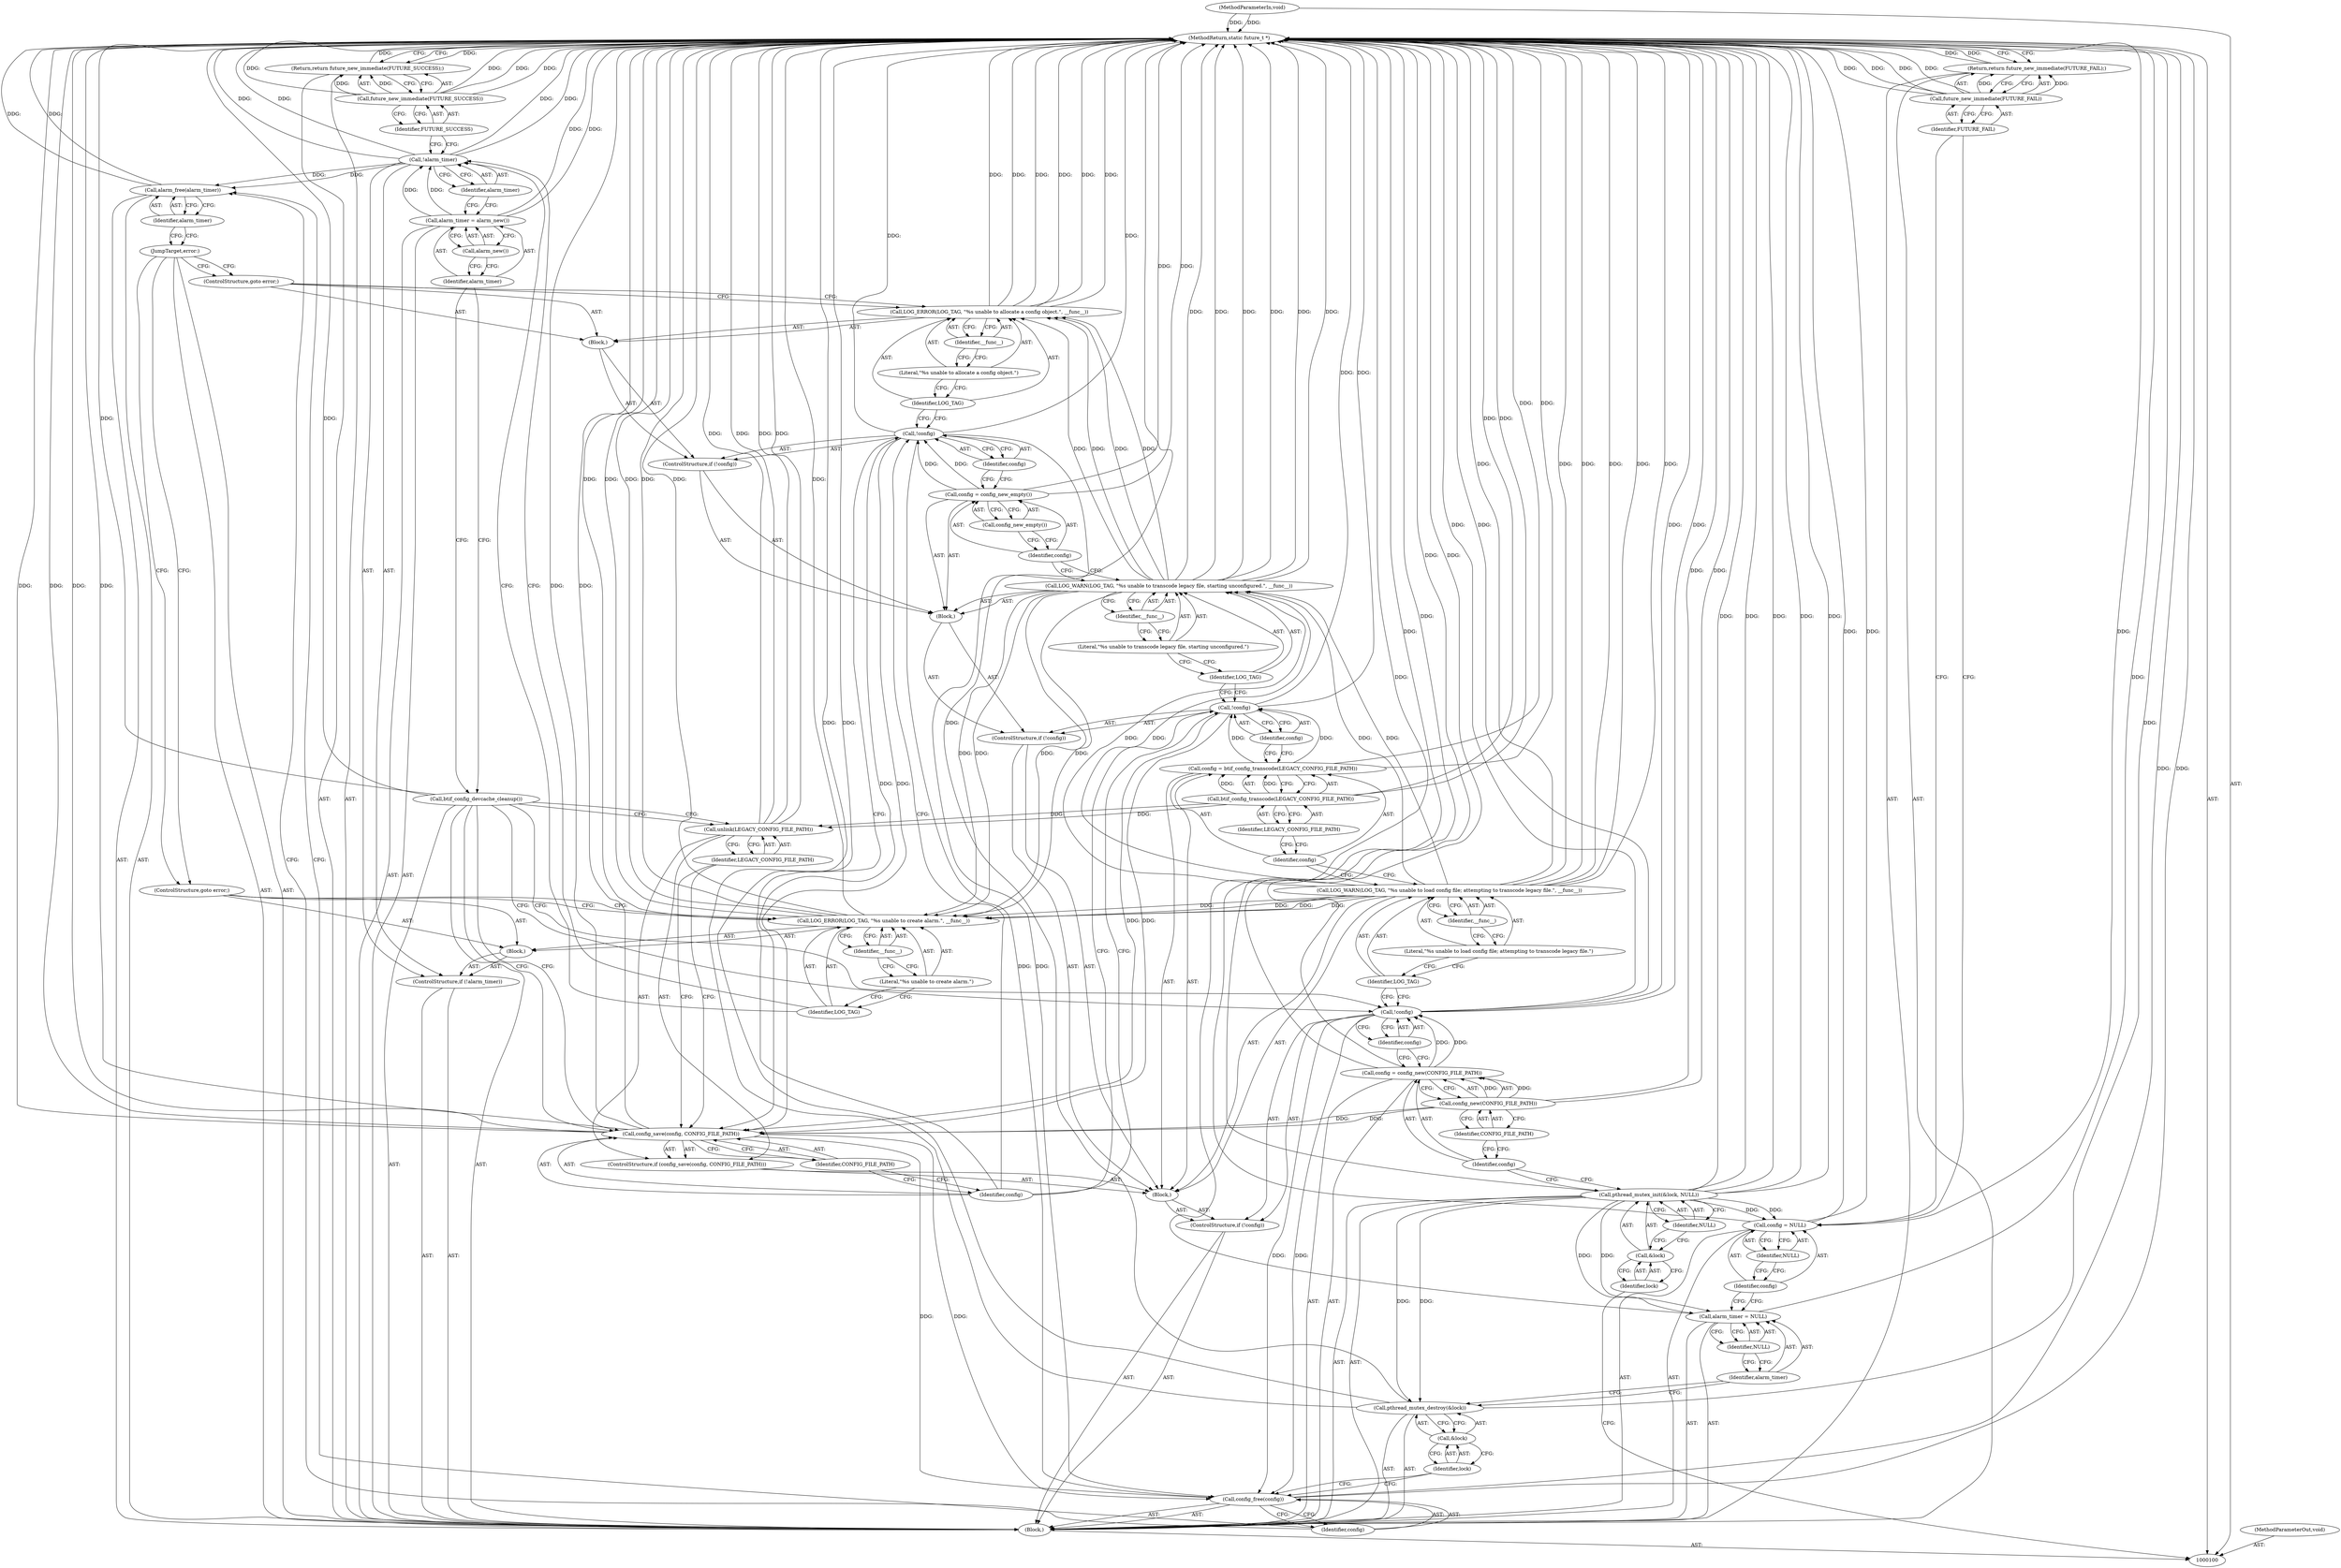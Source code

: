 digraph "0_Android_d77f1999ecece56c1cbb333f4ddc26f0b5bac2c5_1" {
"1000182" [label="(MethodReturn,static future_t *)"];
"1000101" [label="(MethodParameterIn,void)"];
"1000260" [label="(MethodParameterOut,void)"];
"1000102" [label="(Block,)"];
"1000134" [label="(ControlStructure,if (!config))"];
"1000137" [label="(Block,)"];
"1000135" [label="(Call,!config)"];
"1000136" [label="(Identifier,config)"];
"1000139" [label="(Identifier,LOG_TAG)"];
"1000140" [label="(Literal,\"%s unable to allocate a config object.\")"];
"1000141" [label="(Identifier,__func__)"];
"1000138" [label="(Call,LOG_ERROR(LOG_TAG, \"%s unable to allocate a config object.\", __func__))"];
"1000142" [label="(ControlStructure,goto error;)"];
"1000143" [label="(ControlStructure,if (config_save(config, CONFIG_FILE_PATH)))"];
"1000145" [label="(Identifier,config)"];
"1000146" [label="(Identifier,CONFIG_FILE_PATH)"];
"1000144" [label="(Call,config_save(config, CONFIG_FILE_PATH))"];
"1000148" [label="(Identifier,LEGACY_CONFIG_FILE_PATH)"];
"1000147" [label="(Call,unlink(LEGACY_CONFIG_FILE_PATH))"];
"1000103" [label="(Call,pthread_mutex_init(&lock, NULL))"];
"1000104" [label="(Call,&lock)"];
"1000105" [label="(Identifier,lock)"];
"1000106" [label="(Identifier,NULL)"];
"1000149" [label="(Call,btif_config_devcache_cleanup())"];
"1000152" [label="(Call,alarm_new())"];
"1000150" [label="(Call,alarm_timer = alarm_new())"];
"1000151" [label="(Identifier,alarm_timer)"];
"1000153" [label="(ControlStructure,if (!alarm_timer))"];
"1000156" [label="(Block,)"];
"1000154" [label="(Call,!alarm_timer)"];
"1000155" [label="(Identifier,alarm_timer)"];
"1000158" [label="(Identifier,LOG_TAG)"];
"1000159" [label="(Literal,\"%s unable to create alarm.\")"];
"1000157" [label="(Call,LOG_ERROR(LOG_TAG, \"%s unable to create alarm.\", __func__))"];
"1000160" [label="(Identifier,__func__)"];
"1000161" [label="(ControlStructure,goto error;)"];
"1000162" [label="(Return,return future_new_immediate(FUTURE_SUCCESS);)"];
"1000164" [label="(Identifier,FUTURE_SUCCESS)"];
"1000163" [label="(Call,future_new_immediate(FUTURE_SUCCESS))"];
"1000109" [label="(Call,config_new(CONFIG_FILE_PATH))"];
"1000107" [label="(Call,config = config_new(CONFIG_FILE_PATH))"];
"1000108" [label="(Identifier,config)"];
"1000110" [label="(Identifier,CONFIG_FILE_PATH)"];
"1000165" [label="(JumpTarget,error:)"];
"1000167" [label="(Identifier,alarm_timer)"];
"1000166" [label="(Call,alarm_free(alarm_timer))"];
"1000169" [label="(Identifier,config)"];
"1000168" [label="(Call,config_free(config))"];
"1000170" [label="(Call,pthread_mutex_destroy(&lock))"];
"1000171" [label="(Call,&lock)"];
"1000172" [label="(Identifier,lock)"];
"1000175" [label="(Identifier,NULL)"];
"1000173" [label="(Call,alarm_timer = NULL)"];
"1000174" [label="(Identifier,alarm_timer)"];
"1000178" [label="(Identifier,NULL)"];
"1000176" [label="(Call,config = NULL)"];
"1000177" [label="(Identifier,config)"];
"1000179" [label="(Return,return future_new_immediate(FUTURE_FAIL);)"];
"1000181" [label="(Identifier,FUTURE_FAIL)"];
"1000180" [label="(Call,future_new_immediate(FUTURE_FAIL))"];
"1000111" [label="(ControlStructure,if (!config))"];
"1000114" [label="(Block,)"];
"1000112" [label="(Call,!config)"];
"1000113" [label="(Identifier,config)"];
"1000116" [label="(Identifier,LOG_TAG)"];
"1000117" [label="(Literal,\"%s unable to load config file; attempting to transcode legacy file.\")"];
"1000115" [label="(Call,LOG_WARN(LOG_TAG, \"%s unable to load config file; attempting to transcode legacy file.\", __func__))"];
"1000118" [label="(Identifier,__func__)"];
"1000121" [label="(Call,btif_config_transcode(LEGACY_CONFIG_FILE_PATH))"];
"1000122" [label="(Identifier,LEGACY_CONFIG_FILE_PATH)"];
"1000119" [label="(Call,config = btif_config_transcode(LEGACY_CONFIG_FILE_PATH))"];
"1000120" [label="(Identifier,config)"];
"1000123" [label="(ControlStructure,if (!config))"];
"1000126" [label="(Block,)"];
"1000124" [label="(Call,!config)"];
"1000125" [label="(Identifier,config)"];
"1000128" [label="(Identifier,LOG_TAG)"];
"1000129" [label="(Literal,\"%s unable to transcode legacy file, starting unconfigured.\")"];
"1000127" [label="(Call,LOG_WARN(LOG_TAG, \"%s unable to transcode legacy file, starting unconfigured.\", __func__))"];
"1000130" [label="(Identifier,__func__)"];
"1000133" [label="(Call,config_new_empty())"];
"1000131" [label="(Call,config = config_new_empty())"];
"1000132" [label="(Identifier,config)"];
"1000182" -> "1000100"  [label="AST: "];
"1000182" -> "1000162"  [label="CFG: "];
"1000182" -> "1000179"  [label="CFG: "];
"1000162" -> "1000182"  [label="DDG: "];
"1000179" -> "1000182"  [label="DDG: "];
"1000176" -> "1000182"  [label="DDG: "];
"1000176" -> "1000182"  [label="DDG: "];
"1000157" -> "1000182"  [label="DDG: "];
"1000157" -> "1000182"  [label="DDG: "];
"1000157" -> "1000182"  [label="DDG: "];
"1000103" -> "1000182"  [label="DDG: "];
"1000103" -> "1000182"  [label="DDG: "];
"1000103" -> "1000182"  [label="DDG: "];
"1000180" -> "1000182"  [label="DDG: "];
"1000180" -> "1000182"  [label="DDG: "];
"1000127" -> "1000182"  [label="DDG: "];
"1000127" -> "1000182"  [label="DDG: "];
"1000127" -> "1000182"  [label="DDG: "];
"1000115" -> "1000182"  [label="DDG: "];
"1000115" -> "1000182"  [label="DDG: "];
"1000115" -> "1000182"  [label="DDG: "];
"1000154" -> "1000182"  [label="DDG: "];
"1000154" -> "1000182"  [label="DDG: "];
"1000168" -> "1000182"  [label="DDG: "];
"1000163" -> "1000182"  [label="DDG: "];
"1000163" -> "1000182"  [label="DDG: "];
"1000138" -> "1000182"  [label="DDG: "];
"1000138" -> "1000182"  [label="DDG: "];
"1000138" -> "1000182"  [label="DDG: "];
"1000166" -> "1000182"  [label="DDG: "];
"1000150" -> "1000182"  [label="DDG: "];
"1000144" -> "1000182"  [label="DDG: "];
"1000144" -> "1000182"  [label="DDG: "];
"1000144" -> "1000182"  [label="DDG: "];
"1000119" -> "1000182"  [label="DDG: "];
"1000149" -> "1000182"  [label="DDG: "];
"1000147" -> "1000182"  [label="DDG: "];
"1000147" -> "1000182"  [label="DDG: "];
"1000131" -> "1000182"  [label="DDG: "];
"1000112" -> "1000182"  [label="DDG: "];
"1000112" -> "1000182"  [label="DDG: "];
"1000135" -> "1000182"  [label="DDG: "];
"1000101" -> "1000182"  [label="DDG: "];
"1000109" -> "1000182"  [label="DDG: "];
"1000121" -> "1000182"  [label="DDG: "];
"1000170" -> "1000182"  [label="DDG: "];
"1000170" -> "1000182"  [label="DDG: "];
"1000173" -> "1000182"  [label="DDG: "];
"1000107" -> "1000182"  [label="DDG: "];
"1000124" -> "1000182"  [label="DDG: "];
"1000101" -> "1000100"  [label="AST: "];
"1000101" -> "1000182"  [label="DDG: "];
"1000260" -> "1000100"  [label="AST: "];
"1000102" -> "1000100"  [label="AST: "];
"1000103" -> "1000102"  [label="AST: "];
"1000107" -> "1000102"  [label="AST: "];
"1000111" -> "1000102"  [label="AST: "];
"1000149" -> "1000102"  [label="AST: "];
"1000150" -> "1000102"  [label="AST: "];
"1000153" -> "1000102"  [label="AST: "];
"1000162" -> "1000102"  [label="AST: "];
"1000165" -> "1000102"  [label="AST: "];
"1000166" -> "1000102"  [label="AST: "];
"1000168" -> "1000102"  [label="AST: "];
"1000170" -> "1000102"  [label="AST: "];
"1000173" -> "1000102"  [label="AST: "];
"1000176" -> "1000102"  [label="AST: "];
"1000179" -> "1000102"  [label="AST: "];
"1000134" -> "1000126"  [label="AST: "];
"1000135" -> "1000134"  [label="AST: "];
"1000137" -> "1000134"  [label="AST: "];
"1000137" -> "1000134"  [label="AST: "];
"1000138" -> "1000137"  [label="AST: "];
"1000142" -> "1000137"  [label="AST: "];
"1000135" -> "1000134"  [label="AST: "];
"1000135" -> "1000136"  [label="CFG: "];
"1000136" -> "1000135"  [label="AST: "];
"1000139" -> "1000135"  [label="CFG: "];
"1000145" -> "1000135"  [label="CFG: "];
"1000135" -> "1000182"  [label="DDG: "];
"1000131" -> "1000135"  [label="DDG: "];
"1000135" -> "1000144"  [label="DDG: "];
"1000135" -> "1000168"  [label="DDG: "];
"1000136" -> "1000135"  [label="AST: "];
"1000136" -> "1000131"  [label="CFG: "];
"1000135" -> "1000136"  [label="CFG: "];
"1000139" -> "1000138"  [label="AST: "];
"1000139" -> "1000135"  [label="CFG: "];
"1000140" -> "1000139"  [label="CFG: "];
"1000140" -> "1000138"  [label="AST: "];
"1000140" -> "1000139"  [label="CFG: "];
"1000141" -> "1000140"  [label="CFG: "];
"1000141" -> "1000138"  [label="AST: "];
"1000141" -> "1000140"  [label="CFG: "];
"1000138" -> "1000141"  [label="CFG: "];
"1000138" -> "1000137"  [label="AST: "];
"1000138" -> "1000141"  [label="CFG: "];
"1000139" -> "1000138"  [label="AST: "];
"1000140" -> "1000138"  [label="AST: "];
"1000141" -> "1000138"  [label="AST: "];
"1000142" -> "1000138"  [label="CFG: "];
"1000138" -> "1000182"  [label="DDG: "];
"1000138" -> "1000182"  [label="DDG: "];
"1000138" -> "1000182"  [label="DDG: "];
"1000127" -> "1000138"  [label="DDG: "];
"1000127" -> "1000138"  [label="DDG: "];
"1000142" -> "1000137"  [label="AST: "];
"1000142" -> "1000138"  [label="CFG: "];
"1000165" -> "1000142"  [label="CFG: "];
"1000143" -> "1000114"  [label="AST: "];
"1000144" -> "1000143"  [label="AST: "];
"1000147" -> "1000143"  [label="AST: "];
"1000145" -> "1000144"  [label="AST: "];
"1000145" -> "1000135"  [label="CFG: "];
"1000145" -> "1000124"  [label="CFG: "];
"1000146" -> "1000145"  [label="CFG: "];
"1000146" -> "1000144"  [label="AST: "];
"1000146" -> "1000145"  [label="CFG: "];
"1000144" -> "1000146"  [label="CFG: "];
"1000144" -> "1000143"  [label="AST: "];
"1000144" -> "1000146"  [label="CFG: "];
"1000145" -> "1000144"  [label="AST: "];
"1000146" -> "1000144"  [label="AST: "];
"1000148" -> "1000144"  [label="CFG: "];
"1000149" -> "1000144"  [label="CFG: "];
"1000144" -> "1000182"  [label="DDG: "];
"1000144" -> "1000182"  [label="DDG: "];
"1000144" -> "1000182"  [label="DDG: "];
"1000124" -> "1000144"  [label="DDG: "];
"1000135" -> "1000144"  [label="DDG: "];
"1000109" -> "1000144"  [label="DDG: "];
"1000144" -> "1000168"  [label="DDG: "];
"1000148" -> "1000147"  [label="AST: "];
"1000148" -> "1000144"  [label="CFG: "];
"1000147" -> "1000148"  [label="CFG: "];
"1000147" -> "1000143"  [label="AST: "];
"1000147" -> "1000148"  [label="CFG: "];
"1000148" -> "1000147"  [label="AST: "];
"1000149" -> "1000147"  [label="CFG: "];
"1000147" -> "1000182"  [label="DDG: "];
"1000147" -> "1000182"  [label="DDG: "];
"1000121" -> "1000147"  [label="DDG: "];
"1000103" -> "1000102"  [label="AST: "];
"1000103" -> "1000106"  [label="CFG: "];
"1000104" -> "1000103"  [label="AST: "];
"1000106" -> "1000103"  [label="AST: "];
"1000108" -> "1000103"  [label="CFG: "];
"1000103" -> "1000182"  [label="DDG: "];
"1000103" -> "1000182"  [label="DDG: "];
"1000103" -> "1000182"  [label="DDG: "];
"1000103" -> "1000170"  [label="DDG: "];
"1000103" -> "1000173"  [label="DDG: "];
"1000103" -> "1000176"  [label="DDG: "];
"1000104" -> "1000103"  [label="AST: "];
"1000104" -> "1000105"  [label="CFG: "];
"1000105" -> "1000104"  [label="AST: "];
"1000106" -> "1000104"  [label="CFG: "];
"1000105" -> "1000104"  [label="AST: "];
"1000105" -> "1000100"  [label="CFG: "];
"1000104" -> "1000105"  [label="CFG: "];
"1000106" -> "1000103"  [label="AST: "];
"1000106" -> "1000104"  [label="CFG: "];
"1000103" -> "1000106"  [label="CFG: "];
"1000149" -> "1000102"  [label="AST: "];
"1000149" -> "1000147"  [label="CFG: "];
"1000149" -> "1000144"  [label="CFG: "];
"1000149" -> "1000112"  [label="CFG: "];
"1000151" -> "1000149"  [label="CFG: "];
"1000149" -> "1000182"  [label="DDG: "];
"1000152" -> "1000150"  [label="AST: "];
"1000152" -> "1000151"  [label="CFG: "];
"1000150" -> "1000152"  [label="CFG: "];
"1000150" -> "1000102"  [label="AST: "];
"1000150" -> "1000152"  [label="CFG: "];
"1000151" -> "1000150"  [label="AST: "];
"1000152" -> "1000150"  [label="AST: "];
"1000155" -> "1000150"  [label="CFG: "];
"1000150" -> "1000182"  [label="DDG: "];
"1000150" -> "1000154"  [label="DDG: "];
"1000151" -> "1000150"  [label="AST: "];
"1000151" -> "1000149"  [label="CFG: "];
"1000152" -> "1000151"  [label="CFG: "];
"1000153" -> "1000102"  [label="AST: "];
"1000154" -> "1000153"  [label="AST: "];
"1000156" -> "1000153"  [label="AST: "];
"1000156" -> "1000153"  [label="AST: "];
"1000157" -> "1000156"  [label="AST: "];
"1000161" -> "1000156"  [label="AST: "];
"1000154" -> "1000153"  [label="AST: "];
"1000154" -> "1000155"  [label="CFG: "];
"1000155" -> "1000154"  [label="AST: "];
"1000158" -> "1000154"  [label="CFG: "];
"1000164" -> "1000154"  [label="CFG: "];
"1000154" -> "1000182"  [label="DDG: "];
"1000154" -> "1000182"  [label="DDG: "];
"1000150" -> "1000154"  [label="DDG: "];
"1000154" -> "1000166"  [label="DDG: "];
"1000155" -> "1000154"  [label="AST: "];
"1000155" -> "1000150"  [label="CFG: "];
"1000154" -> "1000155"  [label="CFG: "];
"1000158" -> "1000157"  [label="AST: "];
"1000158" -> "1000154"  [label="CFG: "];
"1000159" -> "1000158"  [label="CFG: "];
"1000159" -> "1000157"  [label="AST: "];
"1000159" -> "1000158"  [label="CFG: "];
"1000160" -> "1000159"  [label="CFG: "];
"1000157" -> "1000156"  [label="AST: "];
"1000157" -> "1000160"  [label="CFG: "];
"1000158" -> "1000157"  [label="AST: "];
"1000159" -> "1000157"  [label="AST: "];
"1000160" -> "1000157"  [label="AST: "];
"1000161" -> "1000157"  [label="CFG: "];
"1000157" -> "1000182"  [label="DDG: "];
"1000157" -> "1000182"  [label="DDG: "];
"1000157" -> "1000182"  [label="DDG: "];
"1000127" -> "1000157"  [label="DDG: "];
"1000127" -> "1000157"  [label="DDG: "];
"1000115" -> "1000157"  [label="DDG: "];
"1000115" -> "1000157"  [label="DDG: "];
"1000160" -> "1000157"  [label="AST: "];
"1000160" -> "1000159"  [label="CFG: "];
"1000157" -> "1000160"  [label="CFG: "];
"1000161" -> "1000156"  [label="AST: "];
"1000161" -> "1000157"  [label="CFG: "];
"1000165" -> "1000161"  [label="CFG: "];
"1000162" -> "1000102"  [label="AST: "];
"1000162" -> "1000163"  [label="CFG: "];
"1000163" -> "1000162"  [label="AST: "];
"1000182" -> "1000162"  [label="CFG: "];
"1000162" -> "1000182"  [label="DDG: "];
"1000163" -> "1000162"  [label="DDG: "];
"1000164" -> "1000163"  [label="AST: "];
"1000164" -> "1000154"  [label="CFG: "];
"1000163" -> "1000164"  [label="CFG: "];
"1000163" -> "1000162"  [label="AST: "];
"1000163" -> "1000164"  [label="CFG: "];
"1000164" -> "1000163"  [label="AST: "];
"1000162" -> "1000163"  [label="CFG: "];
"1000163" -> "1000182"  [label="DDG: "];
"1000163" -> "1000182"  [label="DDG: "];
"1000163" -> "1000162"  [label="DDG: "];
"1000109" -> "1000107"  [label="AST: "];
"1000109" -> "1000110"  [label="CFG: "];
"1000110" -> "1000109"  [label="AST: "];
"1000107" -> "1000109"  [label="CFG: "];
"1000109" -> "1000182"  [label="DDG: "];
"1000109" -> "1000107"  [label="DDG: "];
"1000109" -> "1000144"  [label="DDG: "];
"1000107" -> "1000102"  [label="AST: "];
"1000107" -> "1000109"  [label="CFG: "];
"1000108" -> "1000107"  [label="AST: "];
"1000109" -> "1000107"  [label="AST: "];
"1000113" -> "1000107"  [label="CFG: "];
"1000107" -> "1000182"  [label="DDG: "];
"1000109" -> "1000107"  [label="DDG: "];
"1000107" -> "1000112"  [label="DDG: "];
"1000108" -> "1000107"  [label="AST: "];
"1000108" -> "1000103"  [label="CFG: "];
"1000110" -> "1000108"  [label="CFG: "];
"1000110" -> "1000109"  [label="AST: "];
"1000110" -> "1000108"  [label="CFG: "];
"1000109" -> "1000110"  [label="CFG: "];
"1000165" -> "1000102"  [label="AST: "];
"1000165" -> "1000142"  [label="CFG: "];
"1000165" -> "1000161"  [label="CFG: "];
"1000167" -> "1000165"  [label="CFG: "];
"1000167" -> "1000166"  [label="AST: "];
"1000167" -> "1000165"  [label="CFG: "];
"1000166" -> "1000167"  [label="CFG: "];
"1000166" -> "1000102"  [label="AST: "];
"1000166" -> "1000167"  [label="CFG: "];
"1000167" -> "1000166"  [label="AST: "];
"1000169" -> "1000166"  [label="CFG: "];
"1000166" -> "1000182"  [label="DDG: "];
"1000154" -> "1000166"  [label="DDG: "];
"1000169" -> "1000168"  [label="AST: "];
"1000169" -> "1000166"  [label="CFG: "];
"1000168" -> "1000169"  [label="CFG: "];
"1000168" -> "1000102"  [label="AST: "];
"1000168" -> "1000169"  [label="CFG: "];
"1000169" -> "1000168"  [label="AST: "];
"1000172" -> "1000168"  [label="CFG: "];
"1000168" -> "1000182"  [label="DDG: "];
"1000112" -> "1000168"  [label="DDG: "];
"1000135" -> "1000168"  [label="DDG: "];
"1000144" -> "1000168"  [label="DDG: "];
"1000170" -> "1000102"  [label="AST: "];
"1000170" -> "1000171"  [label="CFG: "];
"1000171" -> "1000170"  [label="AST: "];
"1000174" -> "1000170"  [label="CFG: "];
"1000170" -> "1000182"  [label="DDG: "];
"1000170" -> "1000182"  [label="DDG: "];
"1000103" -> "1000170"  [label="DDG: "];
"1000171" -> "1000170"  [label="AST: "];
"1000171" -> "1000172"  [label="CFG: "];
"1000172" -> "1000171"  [label="AST: "];
"1000170" -> "1000171"  [label="CFG: "];
"1000172" -> "1000171"  [label="AST: "];
"1000172" -> "1000168"  [label="CFG: "];
"1000171" -> "1000172"  [label="CFG: "];
"1000175" -> "1000173"  [label="AST: "];
"1000175" -> "1000174"  [label="CFG: "];
"1000173" -> "1000175"  [label="CFG: "];
"1000173" -> "1000102"  [label="AST: "];
"1000173" -> "1000175"  [label="CFG: "];
"1000174" -> "1000173"  [label="AST: "];
"1000175" -> "1000173"  [label="AST: "];
"1000177" -> "1000173"  [label="CFG: "];
"1000173" -> "1000182"  [label="DDG: "];
"1000103" -> "1000173"  [label="DDG: "];
"1000174" -> "1000173"  [label="AST: "];
"1000174" -> "1000170"  [label="CFG: "];
"1000175" -> "1000174"  [label="CFG: "];
"1000178" -> "1000176"  [label="AST: "];
"1000178" -> "1000177"  [label="CFG: "];
"1000176" -> "1000178"  [label="CFG: "];
"1000176" -> "1000102"  [label="AST: "];
"1000176" -> "1000178"  [label="CFG: "];
"1000177" -> "1000176"  [label="AST: "];
"1000178" -> "1000176"  [label="AST: "];
"1000181" -> "1000176"  [label="CFG: "];
"1000176" -> "1000182"  [label="DDG: "];
"1000176" -> "1000182"  [label="DDG: "];
"1000103" -> "1000176"  [label="DDG: "];
"1000177" -> "1000176"  [label="AST: "];
"1000177" -> "1000173"  [label="CFG: "];
"1000178" -> "1000177"  [label="CFG: "];
"1000179" -> "1000102"  [label="AST: "];
"1000179" -> "1000180"  [label="CFG: "];
"1000180" -> "1000179"  [label="AST: "];
"1000182" -> "1000179"  [label="CFG: "];
"1000179" -> "1000182"  [label="DDG: "];
"1000180" -> "1000179"  [label="DDG: "];
"1000181" -> "1000180"  [label="AST: "];
"1000181" -> "1000176"  [label="CFG: "];
"1000180" -> "1000181"  [label="CFG: "];
"1000180" -> "1000179"  [label="AST: "];
"1000180" -> "1000181"  [label="CFG: "];
"1000181" -> "1000180"  [label="AST: "];
"1000179" -> "1000180"  [label="CFG: "];
"1000180" -> "1000182"  [label="DDG: "];
"1000180" -> "1000182"  [label="DDG: "];
"1000180" -> "1000179"  [label="DDG: "];
"1000111" -> "1000102"  [label="AST: "];
"1000112" -> "1000111"  [label="AST: "];
"1000114" -> "1000111"  [label="AST: "];
"1000114" -> "1000111"  [label="AST: "];
"1000115" -> "1000114"  [label="AST: "];
"1000119" -> "1000114"  [label="AST: "];
"1000123" -> "1000114"  [label="AST: "];
"1000143" -> "1000114"  [label="AST: "];
"1000112" -> "1000111"  [label="AST: "];
"1000112" -> "1000113"  [label="CFG: "];
"1000113" -> "1000112"  [label="AST: "];
"1000116" -> "1000112"  [label="CFG: "];
"1000149" -> "1000112"  [label="CFG: "];
"1000112" -> "1000182"  [label="DDG: "];
"1000112" -> "1000182"  [label="DDG: "];
"1000107" -> "1000112"  [label="DDG: "];
"1000112" -> "1000168"  [label="DDG: "];
"1000113" -> "1000112"  [label="AST: "];
"1000113" -> "1000107"  [label="CFG: "];
"1000112" -> "1000113"  [label="CFG: "];
"1000116" -> "1000115"  [label="AST: "];
"1000116" -> "1000112"  [label="CFG: "];
"1000117" -> "1000116"  [label="CFG: "];
"1000117" -> "1000115"  [label="AST: "];
"1000117" -> "1000116"  [label="CFG: "];
"1000118" -> "1000117"  [label="CFG: "];
"1000115" -> "1000114"  [label="AST: "];
"1000115" -> "1000118"  [label="CFG: "];
"1000116" -> "1000115"  [label="AST: "];
"1000117" -> "1000115"  [label="AST: "];
"1000118" -> "1000115"  [label="AST: "];
"1000120" -> "1000115"  [label="CFG: "];
"1000115" -> "1000182"  [label="DDG: "];
"1000115" -> "1000182"  [label="DDG: "];
"1000115" -> "1000182"  [label="DDG: "];
"1000115" -> "1000127"  [label="DDG: "];
"1000115" -> "1000127"  [label="DDG: "];
"1000115" -> "1000157"  [label="DDG: "];
"1000115" -> "1000157"  [label="DDG: "];
"1000118" -> "1000115"  [label="AST: "];
"1000118" -> "1000117"  [label="CFG: "];
"1000115" -> "1000118"  [label="CFG: "];
"1000121" -> "1000119"  [label="AST: "];
"1000121" -> "1000122"  [label="CFG: "];
"1000122" -> "1000121"  [label="AST: "];
"1000119" -> "1000121"  [label="CFG: "];
"1000121" -> "1000182"  [label="DDG: "];
"1000121" -> "1000119"  [label="DDG: "];
"1000121" -> "1000147"  [label="DDG: "];
"1000122" -> "1000121"  [label="AST: "];
"1000122" -> "1000120"  [label="CFG: "];
"1000121" -> "1000122"  [label="CFG: "];
"1000119" -> "1000114"  [label="AST: "];
"1000119" -> "1000121"  [label="CFG: "];
"1000120" -> "1000119"  [label="AST: "];
"1000121" -> "1000119"  [label="AST: "];
"1000125" -> "1000119"  [label="CFG: "];
"1000119" -> "1000182"  [label="DDG: "];
"1000121" -> "1000119"  [label="DDG: "];
"1000119" -> "1000124"  [label="DDG: "];
"1000120" -> "1000119"  [label="AST: "];
"1000120" -> "1000115"  [label="CFG: "];
"1000122" -> "1000120"  [label="CFG: "];
"1000123" -> "1000114"  [label="AST: "];
"1000124" -> "1000123"  [label="AST: "];
"1000126" -> "1000123"  [label="AST: "];
"1000126" -> "1000123"  [label="AST: "];
"1000127" -> "1000126"  [label="AST: "];
"1000131" -> "1000126"  [label="AST: "];
"1000134" -> "1000126"  [label="AST: "];
"1000124" -> "1000123"  [label="AST: "];
"1000124" -> "1000125"  [label="CFG: "];
"1000125" -> "1000124"  [label="AST: "];
"1000128" -> "1000124"  [label="CFG: "];
"1000145" -> "1000124"  [label="CFG: "];
"1000124" -> "1000182"  [label="DDG: "];
"1000119" -> "1000124"  [label="DDG: "];
"1000124" -> "1000144"  [label="DDG: "];
"1000125" -> "1000124"  [label="AST: "];
"1000125" -> "1000119"  [label="CFG: "];
"1000124" -> "1000125"  [label="CFG: "];
"1000128" -> "1000127"  [label="AST: "];
"1000128" -> "1000124"  [label="CFG: "];
"1000129" -> "1000128"  [label="CFG: "];
"1000129" -> "1000127"  [label="AST: "];
"1000129" -> "1000128"  [label="CFG: "];
"1000130" -> "1000129"  [label="CFG: "];
"1000127" -> "1000126"  [label="AST: "];
"1000127" -> "1000130"  [label="CFG: "];
"1000128" -> "1000127"  [label="AST: "];
"1000129" -> "1000127"  [label="AST: "];
"1000130" -> "1000127"  [label="AST: "];
"1000132" -> "1000127"  [label="CFG: "];
"1000127" -> "1000182"  [label="DDG: "];
"1000127" -> "1000182"  [label="DDG: "];
"1000127" -> "1000182"  [label="DDG: "];
"1000115" -> "1000127"  [label="DDG: "];
"1000115" -> "1000127"  [label="DDG: "];
"1000127" -> "1000138"  [label="DDG: "];
"1000127" -> "1000138"  [label="DDG: "];
"1000127" -> "1000157"  [label="DDG: "];
"1000127" -> "1000157"  [label="DDG: "];
"1000130" -> "1000127"  [label="AST: "];
"1000130" -> "1000129"  [label="CFG: "];
"1000127" -> "1000130"  [label="CFG: "];
"1000133" -> "1000131"  [label="AST: "];
"1000133" -> "1000132"  [label="CFG: "];
"1000131" -> "1000133"  [label="CFG: "];
"1000131" -> "1000126"  [label="AST: "];
"1000131" -> "1000133"  [label="CFG: "];
"1000132" -> "1000131"  [label="AST: "];
"1000133" -> "1000131"  [label="AST: "];
"1000136" -> "1000131"  [label="CFG: "];
"1000131" -> "1000182"  [label="DDG: "];
"1000131" -> "1000135"  [label="DDG: "];
"1000132" -> "1000131"  [label="AST: "];
"1000132" -> "1000127"  [label="CFG: "];
"1000133" -> "1000132"  [label="CFG: "];
}
